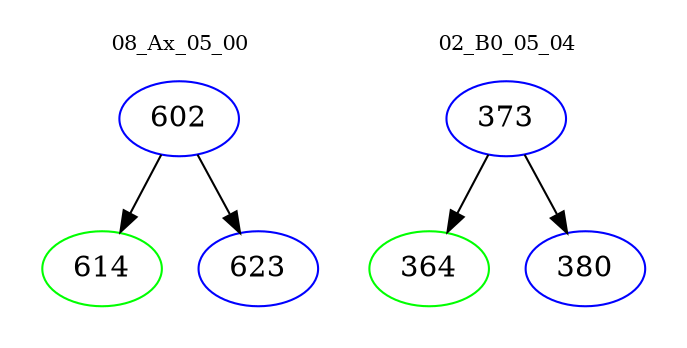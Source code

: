 digraph{
subgraph cluster_0 {
color = white
label = "08_Ax_05_00";
fontsize=10;
T0_602 [label="602", color="blue"]
T0_602 -> T0_614 [color="black"]
T0_614 [label="614", color="green"]
T0_602 -> T0_623 [color="black"]
T0_623 [label="623", color="blue"]
}
subgraph cluster_1 {
color = white
label = "02_B0_05_04";
fontsize=10;
T1_373 [label="373", color="blue"]
T1_373 -> T1_364 [color="black"]
T1_364 [label="364", color="green"]
T1_373 -> T1_380 [color="black"]
T1_380 [label="380", color="blue"]
}
}
